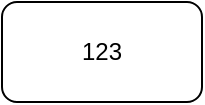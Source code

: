 <mxfile version="20.3.0" type="github">
  <diagram id="jJA4c6N558jFPi-clJbQ" name="第 1 页">
    <mxGraphModel dx="782" dy="428" grid="1" gridSize="10" guides="1" tooltips="1" connect="1" arrows="1" fold="1" page="1" pageScale="1" pageWidth="827" pageHeight="1169" math="0" shadow="0">
      <root>
        <mxCell id="0" />
        <mxCell id="1" parent="0" />
        <mxCell id="PIZUfgC84MCXlES0mt8J-1" value="123" style="rounded=1;whiteSpace=wrap;html=1;" vertex="1" parent="1">
          <mxGeometry x="190" y="50" width="100" height="50" as="geometry" />
        </mxCell>
      </root>
    </mxGraphModel>
  </diagram>
</mxfile>
